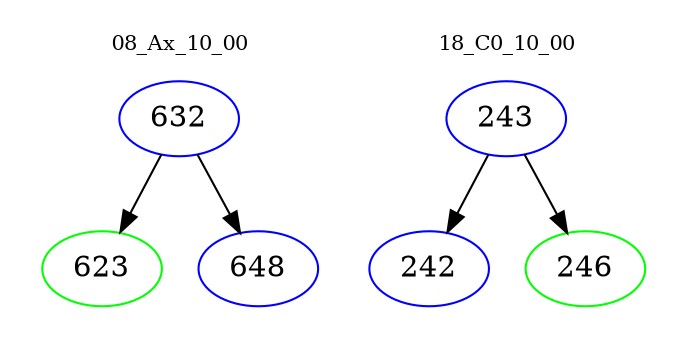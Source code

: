 digraph{
subgraph cluster_0 {
color = white
label = "08_Ax_10_00";
fontsize=10;
T0_632 [label="632", color="blue"]
T0_632 -> T0_623 [color="black"]
T0_623 [label="623", color="green"]
T0_632 -> T0_648 [color="black"]
T0_648 [label="648", color="blue"]
}
subgraph cluster_1 {
color = white
label = "18_C0_10_00";
fontsize=10;
T1_243 [label="243", color="blue"]
T1_243 -> T1_242 [color="black"]
T1_242 [label="242", color="blue"]
T1_243 -> T1_246 [color="black"]
T1_246 [label="246", color="green"]
}
}
